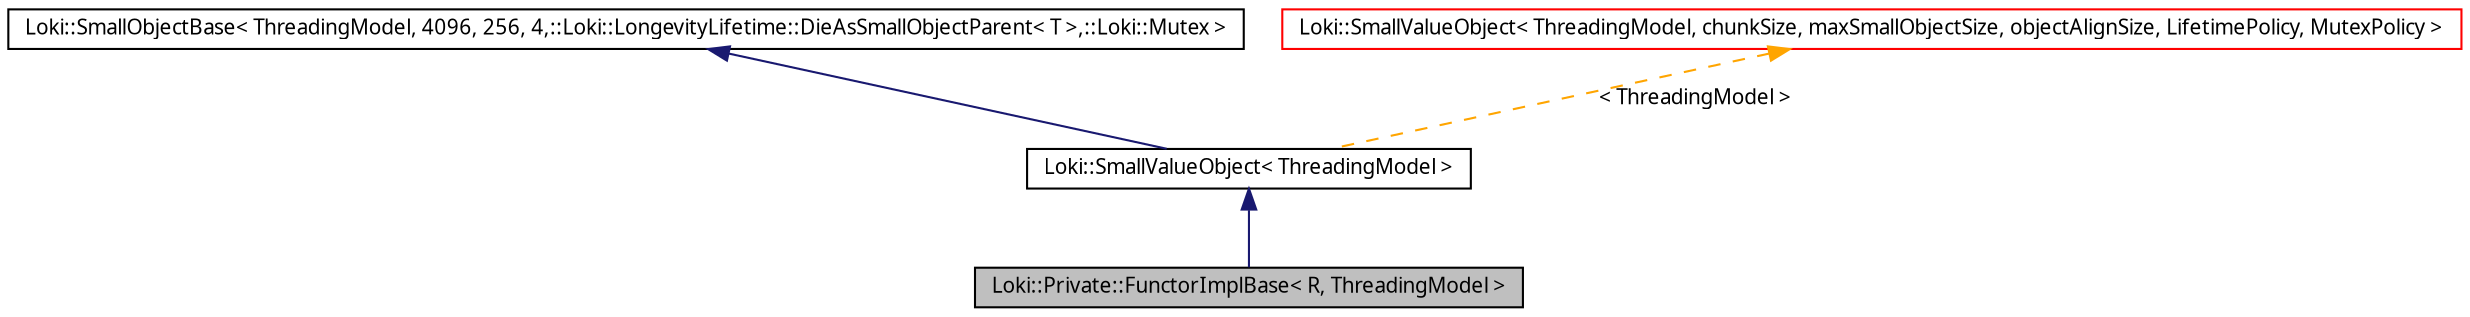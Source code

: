 digraph G
{
  bgcolor="transparent";
  edge [fontname="FreeSans.ttf",fontsize=10,labelfontname="FreeSans.ttf",labelfontsize=10];
  node [fontname="FreeSans.ttf",fontsize=10,shape=record];
  Node1 [label="Loki::Private::FunctorImplBase\< R, ThreadingModel \>",height=0.2,width=0.4,color="black", fillcolor="grey75", style="filled" fontcolor="black"];
  Node2 -> Node1 [dir=back,color="midnightblue",fontsize=10,style="solid",fontname="FreeSans.ttf"];
  Node2 [label="Loki::SmallValueObject\< ThreadingModel \>",height=0.2,width=0.4,color="black",URL="$a00527.html"];
  Node3 -> Node2 [dir=back,color="midnightblue",fontsize=10,style="solid",fontname="FreeSans.ttf"];
  Node3 [label="Loki::SmallObjectBase\< ThreadingModel, 4096, 256, 4,::Loki::LongevityLifetime::DieAsSmallObjectParent\< T \>,::Loki::Mutex \>",height=0.2,width=0.4,color="black",URL="$a00526.html"];
  Node4 -> Node2 [dir=back,color="orange",fontsize=10,style="dashed",label="\< ThreadingModel \>",fontname="FreeSans.ttf"];
  Node4 [label="Loki::SmallValueObject\< ThreadingModel, chunkSize, maxSmallObjectSize, objectAlignSize, LifetimePolicy, MutexPolicy \>",height=0.2,width=0.4,color="red",URL="$a00527.html"];
}
